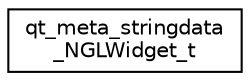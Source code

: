 digraph "Graphical Class Hierarchy"
{
  edge [fontname="Helvetica",fontsize="10",labelfontname="Helvetica",labelfontsize="10"];
  node [fontname="Helvetica",fontsize="10",shape=record];
  rankdir="LR";
  Node0 [label="qt_meta_stringdata\l_NGLWidget_t",height=0.2,width=0.4,color="black", fillcolor="white", style="filled",URL="$structqt__meta__stringdata___n_g_l_widget__t.html"];
}
